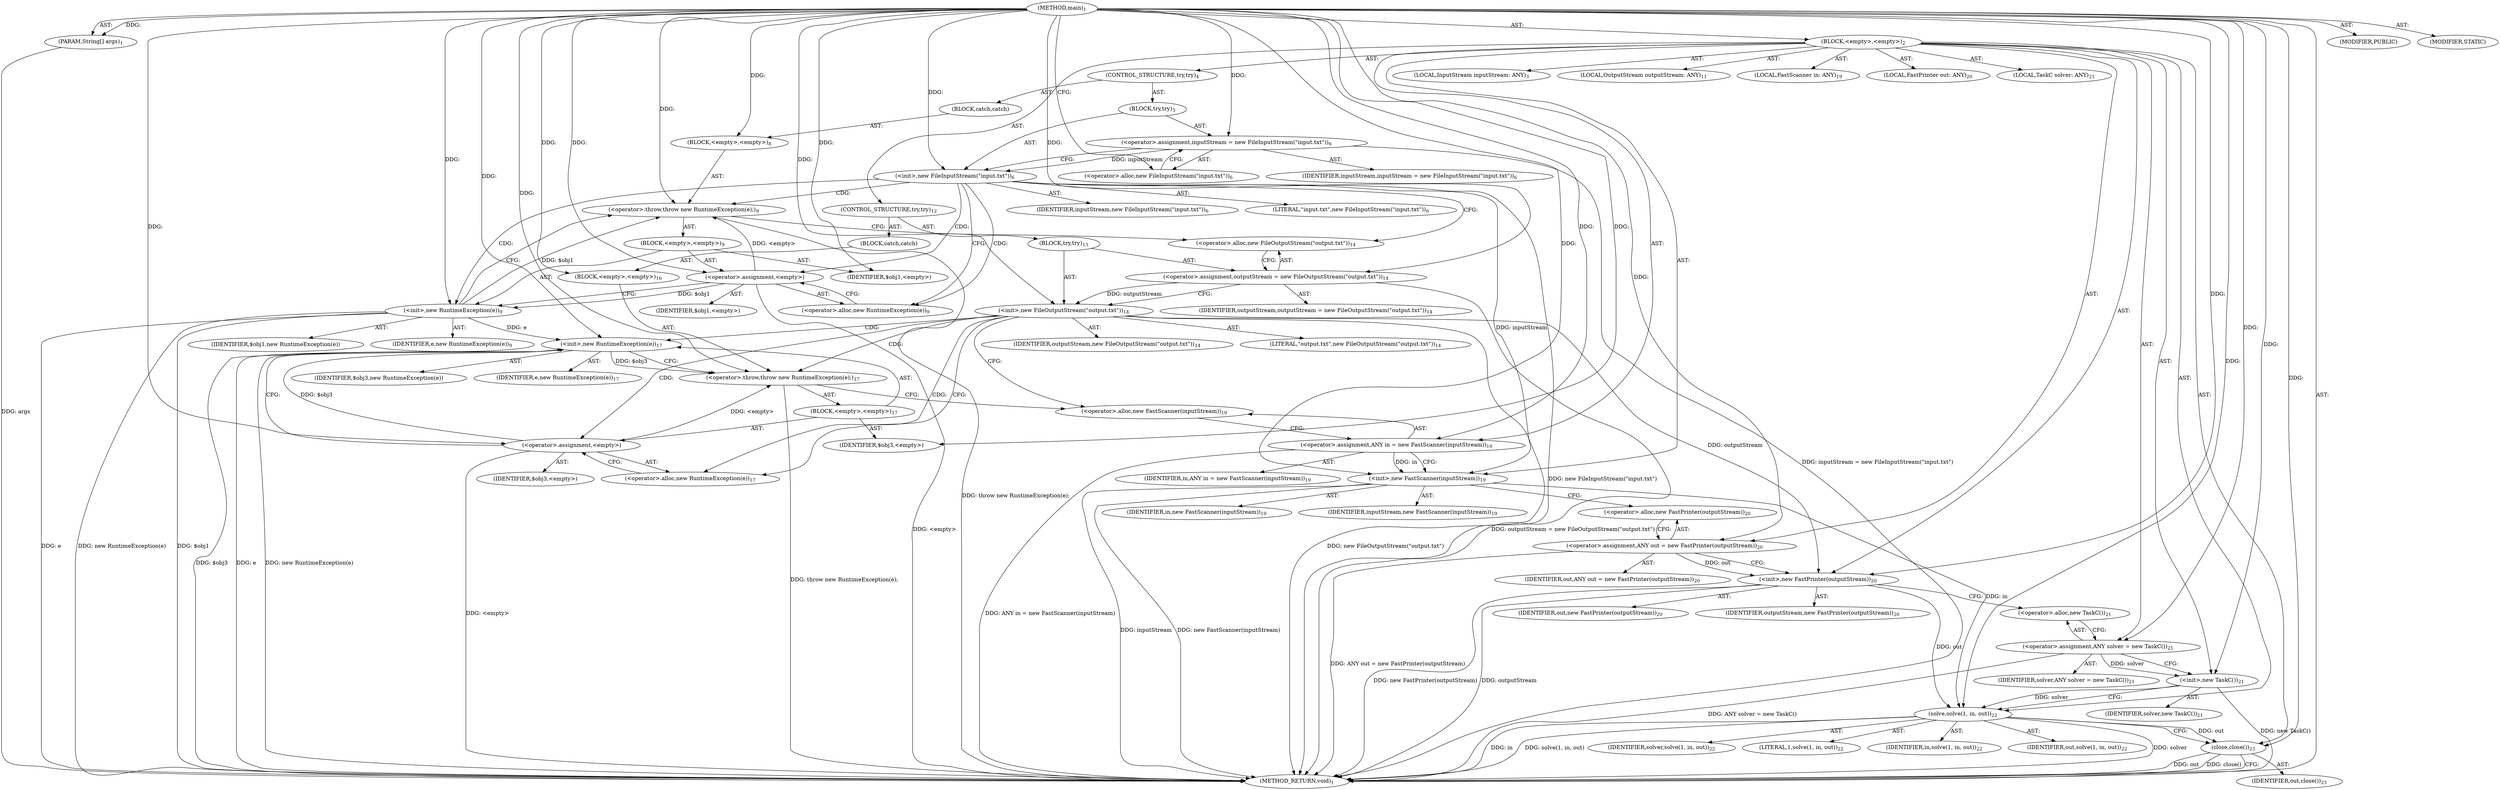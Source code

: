 digraph "main" {  
"27" [label = <(METHOD,main)<SUB>1</SUB>> ]
"28" [label = <(PARAM,String[] args)<SUB>1</SUB>> ]
"29" [label = <(BLOCK,&lt;empty&gt;,&lt;empty&gt;)<SUB>2</SUB>> ]
"4" [label = <(LOCAL,InputStream inputStream: ANY)<SUB>3</SUB>> ]
"30" [label = <(CONTROL_STRUCTURE,try,try)<SUB>4</SUB>> ]
"31" [label = <(BLOCK,try,try)<SUB>5</SUB>> ]
"32" [label = <(&lt;operator&gt;.assignment,inputStream = new FileInputStream(&quot;input.txt&quot;))<SUB>6</SUB>> ]
"33" [label = <(IDENTIFIER,inputStream,inputStream = new FileInputStream(&quot;input.txt&quot;))<SUB>6</SUB>> ]
"34" [label = <(&lt;operator&gt;.alloc,new FileInputStream(&quot;input.txt&quot;))<SUB>6</SUB>> ]
"35" [label = <(&lt;init&gt;,new FileInputStream(&quot;input.txt&quot;))<SUB>6</SUB>> ]
"3" [label = <(IDENTIFIER,inputStream,new FileInputStream(&quot;input.txt&quot;))<SUB>6</SUB>> ]
"36" [label = <(LITERAL,&quot;input.txt&quot;,new FileInputStream(&quot;input.txt&quot;))<SUB>6</SUB>> ]
"37" [label = <(BLOCK,catch,catch)> ]
"38" [label = <(BLOCK,&lt;empty&gt;,&lt;empty&gt;)<SUB>8</SUB>> ]
"39" [label = <(&lt;operator&gt;.throw,throw new RuntimeException(e);)<SUB>9</SUB>> ]
"40" [label = <(BLOCK,&lt;empty&gt;,&lt;empty&gt;)<SUB>9</SUB>> ]
"41" [label = <(&lt;operator&gt;.assignment,&lt;empty&gt;)> ]
"42" [label = <(IDENTIFIER,$obj1,&lt;empty&gt;)> ]
"43" [label = <(&lt;operator&gt;.alloc,new RuntimeException(e))<SUB>9</SUB>> ]
"44" [label = <(&lt;init&gt;,new RuntimeException(e))<SUB>9</SUB>> ]
"45" [label = <(IDENTIFIER,$obj1,new RuntimeException(e))> ]
"46" [label = <(IDENTIFIER,e,new RuntimeException(e))<SUB>9</SUB>> ]
"47" [label = <(IDENTIFIER,$obj1,&lt;empty&gt;)> ]
"6" [label = <(LOCAL,OutputStream outputStream: ANY)<SUB>11</SUB>> ]
"48" [label = <(CONTROL_STRUCTURE,try,try)<SUB>12</SUB>> ]
"49" [label = <(BLOCK,try,try)<SUB>13</SUB>> ]
"50" [label = <(&lt;operator&gt;.assignment,outputStream = new FileOutputStream(&quot;output.txt&quot;))<SUB>14</SUB>> ]
"51" [label = <(IDENTIFIER,outputStream,outputStream = new FileOutputStream(&quot;output.txt&quot;))<SUB>14</SUB>> ]
"52" [label = <(&lt;operator&gt;.alloc,new FileOutputStream(&quot;output.txt&quot;))<SUB>14</SUB>> ]
"53" [label = <(&lt;init&gt;,new FileOutputStream(&quot;output.txt&quot;))<SUB>14</SUB>> ]
"5" [label = <(IDENTIFIER,outputStream,new FileOutputStream(&quot;output.txt&quot;))<SUB>14</SUB>> ]
"54" [label = <(LITERAL,&quot;output.txt&quot;,new FileOutputStream(&quot;output.txt&quot;))<SUB>14</SUB>> ]
"55" [label = <(BLOCK,catch,catch)> ]
"56" [label = <(BLOCK,&lt;empty&gt;,&lt;empty&gt;)<SUB>16</SUB>> ]
"57" [label = <(&lt;operator&gt;.throw,throw new RuntimeException(e);)<SUB>17</SUB>> ]
"58" [label = <(BLOCK,&lt;empty&gt;,&lt;empty&gt;)<SUB>17</SUB>> ]
"59" [label = <(&lt;operator&gt;.assignment,&lt;empty&gt;)> ]
"60" [label = <(IDENTIFIER,$obj3,&lt;empty&gt;)> ]
"61" [label = <(&lt;operator&gt;.alloc,new RuntimeException(e))<SUB>17</SUB>> ]
"62" [label = <(&lt;init&gt;,new RuntimeException(e))<SUB>17</SUB>> ]
"63" [label = <(IDENTIFIER,$obj3,new RuntimeException(e))> ]
"64" [label = <(IDENTIFIER,e,new RuntimeException(e))<SUB>17</SUB>> ]
"65" [label = <(IDENTIFIER,$obj3,&lt;empty&gt;)> ]
"8" [label = <(LOCAL,FastScanner in: ANY)<SUB>19</SUB>> ]
"66" [label = <(&lt;operator&gt;.assignment,ANY in = new FastScanner(inputStream))<SUB>19</SUB>> ]
"67" [label = <(IDENTIFIER,in,ANY in = new FastScanner(inputStream))<SUB>19</SUB>> ]
"68" [label = <(&lt;operator&gt;.alloc,new FastScanner(inputStream))<SUB>19</SUB>> ]
"69" [label = <(&lt;init&gt;,new FastScanner(inputStream))<SUB>19</SUB>> ]
"7" [label = <(IDENTIFIER,in,new FastScanner(inputStream))<SUB>19</SUB>> ]
"70" [label = <(IDENTIFIER,inputStream,new FastScanner(inputStream))<SUB>19</SUB>> ]
"10" [label = <(LOCAL,FastPrinter out: ANY)<SUB>20</SUB>> ]
"71" [label = <(&lt;operator&gt;.assignment,ANY out = new FastPrinter(outputStream))<SUB>20</SUB>> ]
"72" [label = <(IDENTIFIER,out,ANY out = new FastPrinter(outputStream))<SUB>20</SUB>> ]
"73" [label = <(&lt;operator&gt;.alloc,new FastPrinter(outputStream))<SUB>20</SUB>> ]
"74" [label = <(&lt;init&gt;,new FastPrinter(outputStream))<SUB>20</SUB>> ]
"9" [label = <(IDENTIFIER,out,new FastPrinter(outputStream))<SUB>20</SUB>> ]
"75" [label = <(IDENTIFIER,outputStream,new FastPrinter(outputStream))<SUB>20</SUB>> ]
"12" [label = <(LOCAL,TaskC solver: ANY)<SUB>21</SUB>> ]
"76" [label = <(&lt;operator&gt;.assignment,ANY solver = new TaskC())<SUB>21</SUB>> ]
"77" [label = <(IDENTIFIER,solver,ANY solver = new TaskC())<SUB>21</SUB>> ]
"78" [label = <(&lt;operator&gt;.alloc,new TaskC())<SUB>21</SUB>> ]
"79" [label = <(&lt;init&gt;,new TaskC())<SUB>21</SUB>> ]
"11" [label = <(IDENTIFIER,solver,new TaskC())<SUB>21</SUB>> ]
"80" [label = <(solve,solve(1, in, out))<SUB>22</SUB>> ]
"81" [label = <(IDENTIFIER,solver,solve(1, in, out))<SUB>22</SUB>> ]
"82" [label = <(LITERAL,1,solve(1, in, out))<SUB>22</SUB>> ]
"83" [label = <(IDENTIFIER,in,solve(1, in, out))<SUB>22</SUB>> ]
"84" [label = <(IDENTIFIER,out,solve(1, in, out))<SUB>22</SUB>> ]
"85" [label = <(close,close())<SUB>23</SUB>> ]
"86" [label = <(IDENTIFIER,out,close())<SUB>23</SUB>> ]
"87" [label = <(MODIFIER,PUBLIC)> ]
"88" [label = <(MODIFIER,STATIC)> ]
"89" [label = <(METHOD_RETURN,void)<SUB>1</SUB>> ]
  "27" -> "28"  [ label = "AST: "] 
  "27" -> "29"  [ label = "AST: "] 
  "27" -> "87"  [ label = "AST: "] 
  "27" -> "88"  [ label = "AST: "] 
  "27" -> "89"  [ label = "AST: "] 
  "29" -> "4"  [ label = "AST: "] 
  "29" -> "30"  [ label = "AST: "] 
  "29" -> "6"  [ label = "AST: "] 
  "29" -> "48"  [ label = "AST: "] 
  "29" -> "8"  [ label = "AST: "] 
  "29" -> "66"  [ label = "AST: "] 
  "29" -> "69"  [ label = "AST: "] 
  "29" -> "10"  [ label = "AST: "] 
  "29" -> "71"  [ label = "AST: "] 
  "29" -> "74"  [ label = "AST: "] 
  "29" -> "12"  [ label = "AST: "] 
  "29" -> "76"  [ label = "AST: "] 
  "29" -> "79"  [ label = "AST: "] 
  "29" -> "80"  [ label = "AST: "] 
  "29" -> "85"  [ label = "AST: "] 
  "30" -> "31"  [ label = "AST: "] 
  "30" -> "37"  [ label = "AST: "] 
  "31" -> "32"  [ label = "AST: "] 
  "31" -> "35"  [ label = "AST: "] 
  "32" -> "33"  [ label = "AST: "] 
  "32" -> "34"  [ label = "AST: "] 
  "35" -> "3"  [ label = "AST: "] 
  "35" -> "36"  [ label = "AST: "] 
  "37" -> "38"  [ label = "AST: "] 
  "38" -> "39"  [ label = "AST: "] 
  "39" -> "40"  [ label = "AST: "] 
  "40" -> "41"  [ label = "AST: "] 
  "40" -> "44"  [ label = "AST: "] 
  "40" -> "47"  [ label = "AST: "] 
  "41" -> "42"  [ label = "AST: "] 
  "41" -> "43"  [ label = "AST: "] 
  "44" -> "45"  [ label = "AST: "] 
  "44" -> "46"  [ label = "AST: "] 
  "48" -> "49"  [ label = "AST: "] 
  "48" -> "55"  [ label = "AST: "] 
  "49" -> "50"  [ label = "AST: "] 
  "49" -> "53"  [ label = "AST: "] 
  "50" -> "51"  [ label = "AST: "] 
  "50" -> "52"  [ label = "AST: "] 
  "53" -> "5"  [ label = "AST: "] 
  "53" -> "54"  [ label = "AST: "] 
  "55" -> "56"  [ label = "AST: "] 
  "56" -> "57"  [ label = "AST: "] 
  "57" -> "58"  [ label = "AST: "] 
  "58" -> "59"  [ label = "AST: "] 
  "58" -> "62"  [ label = "AST: "] 
  "58" -> "65"  [ label = "AST: "] 
  "59" -> "60"  [ label = "AST: "] 
  "59" -> "61"  [ label = "AST: "] 
  "62" -> "63"  [ label = "AST: "] 
  "62" -> "64"  [ label = "AST: "] 
  "66" -> "67"  [ label = "AST: "] 
  "66" -> "68"  [ label = "AST: "] 
  "69" -> "7"  [ label = "AST: "] 
  "69" -> "70"  [ label = "AST: "] 
  "71" -> "72"  [ label = "AST: "] 
  "71" -> "73"  [ label = "AST: "] 
  "74" -> "9"  [ label = "AST: "] 
  "74" -> "75"  [ label = "AST: "] 
  "76" -> "77"  [ label = "AST: "] 
  "76" -> "78"  [ label = "AST: "] 
  "79" -> "11"  [ label = "AST: "] 
  "80" -> "81"  [ label = "AST: "] 
  "80" -> "82"  [ label = "AST: "] 
  "80" -> "83"  [ label = "AST: "] 
  "80" -> "84"  [ label = "AST: "] 
  "85" -> "86"  [ label = "AST: "] 
  "66" -> "69"  [ label = "CFG: "] 
  "69" -> "73"  [ label = "CFG: "] 
  "71" -> "74"  [ label = "CFG: "] 
  "74" -> "78"  [ label = "CFG: "] 
  "76" -> "79"  [ label = "CFG: "] 
  "79" -> "80"  [ label = "CFG: "] 
  "80" -> "85"  [ label = "CFG: "] 
  "85" -> "89"  [ label = "CFG: "] 
  "68" -> "66"  [ label = "CFG: "] 
  "73" -> "71"  [ label = "CFG: "] 
  "78" -> "76"  [ label = "CFG: "] 
  "32" -> "35"  [ label = "CFG: "] 
  "35" -> "43"  [ label = "CFG: "] 
  "35" -> "52"  [ label = "CFG: "] 
  "50" -> "53"  [ label = "CFG: "] 
  "53" -> "61"  [ label = "CFG: "] 
  "53" -> "68"  [ label = "CFG: "] 
  "34" -> "32"  [ label = "CFG: "] 
  "39" -> "52"  [ label = "CFG: "] 
  "52" -> "50"  [ label = "CFG: "] 
  "57" -> "68"  [ label = "CFG: "] 
  "41" -> "44"  [ label = "CFG: "] 
  "44" -> "39"  [ label = "CFG: "] 
  "59" -> "62"  [ label = "CFG: "] 
  "62" -> "57"  [ label = "CFG: "] 
  "43" -> "41"  [ label = "CFG: "] 
  "61" -> "59"  [ label = "CFG: "] 
  "27" -> "34"  [ label = "CFG: "] 
  "28" -> "89"  [ label = "DDG: args"] 
  "32" -> "89"  [ label = "DDG: inputStream = new FileInputStream(&quot;input.txt&quot;)"] 
  "35" -> "89"  [ label = "DDG: new FileInputStream(&quot;input.txt&quot;)"] 
  "41" -> "89"  [ label = "DDG: &lt;empty&gt;"] 
  "44" -> "89"  [ label = "DDG: $obj1"] 
  "44" -> "89"  [ label = "DDG: e"] 
  "44" -> "89"  [ label = "DDG: new RuntimeException(e)"] 
  "39" -> "89"  [ label = "DDG: throw new RuntimeException(e);"] 
  "50" -> "89"  [ label = "DDG: outputStream = new FileOutputStream(&quot;output.txt&quot;)"] 
  "53" -> "89"  [ label = "DDG: new FileOutputStream(&quot;output.txt&quot;)"] 
  "59" -> "89"  [ label = "DDG: &lt;empty&gt;"] 
  "62" -> "89"  [ label = "DDG: $obj3"] 
  "62" -> "89"  [ label = "DDG: e"] 
  "62" -> "89"  [ label = "DDG: new RuntimeException(e)"] 
  "57" -> "89"  [ label = "DDG: throw new RuntimeException(e);"] 
  "66" -> "89"  [ label = "DDG: ANY in = new FastScanner(inputStream)"] 
  "69" -> "89"  [ label = "DDG: inputStream"] 
  "69" -> "89"  [ label = "DDG: new FastScanner(inputStream)"] 
  "71" -> "89"  [ label = "DDG: ANY out = new FastPrinter(outputStream)"] 
  "74" -> "89"  [ label = "DDG: outputStream"] 
  "74" -> "89"  [ label = "DDG: new FastPrinter(outputStream)"] 
  "76" -> "89"  [ label = "DDG: ANY solver = new TaskC()"] 
  "79" -> "89"  [ label = "DDG: new TaskC()"] 
  "80" -> "89"  [ label = "DDG: solver"] 
  "80" -> "89"  [ label = "DDG: in"] 
  "80" -> "89"  [ label = "DDG: solve(1, in, out)"] 
  "85" -> "89"  [ label = "DDG: out"] 
  "85" -> "89"  [ label = "DDG: close()"] 
  "27" -> "28"  [ label = "DDG: "] 
  "27" -> "66"  [ label = "DDG: "] 
  "27" -> "71"  [ label = "DDG: "] 
  "27" -> "76"  [ label = "DDG: "] 
  "66" -> "69"  [ label = "DDG: in"] 
  "27" -> "69"  [ label = "DDG: "] 
  "35" -> "69"  [ label = "DDG: inputStream"] 
  "71" -> "74"  [ label = "DDG: out"] 
  "27" -> "74"  [ label = "DDG: "] 
  "53" -> "74"  [ label = "DDG: outputStream"] 
  "76" -> "79"  [ label = "DDG: solver"] 
  "27" -> "79"  [ label = "DDG: "] 
  "79" -> "80"  [ label = "DDG: solver"] 
  "27" -> "80"  [ label = "DDG: "] 
  "69" -> "80"  [ label = "DDG: in"] 
  "74" -> "80"  [ label = "DDG: out"] 
  "80" -> "85"  [ label = "DDG: out"] 
  "27" -> "85"  [ label = "DDG: "] 
  "27" -> "32"  [ label = "DDG: "] 
  "27" -> "38"  [ label = "DDG: "] 
  "27" -> "50"  [ label = "DDG: "] 
  "27" -> "56"  [ label = "DDG: "] 
  "32" -> "35"  [ label = "DDG: inputStream"] 
  "27" -> "35"  [ label = "DDG: "] 
  "50" -> "53"  [ label = "DDG: outputStream"] 
  "27" -> "53"  [ label = "DDG: "] 
  "41" -> "39"  [ label = "DDG: &lt;empty&gt;"] 
  "44" -> "39"  [ label = "DDG: $obj1"] 
  "27" -> "39"  [ label = "DDG: "] 
  "59" -> "57"  [ label = "DDG: &lt;empty&gt;"] 
  "62" -> "57"  [ label = "DDG: $obj3"] 
  "27" -> "57"  [ label = "DDG: "] 
  "27" -> "41"  [ label = "DDG: "] 
  "27" -> "47"  [ label = "DDG: "] 
  "27" -> "59"  [ label = "DDG: "] 
  "27" -> "65"  [ label = "DDG: "] 
  "41" -> "44"  [ label = "DDG: $obj1"] 
  "27" -> "44"  [ label = "DDG: "] 
  "59" -> "62"  [ label = "DDG: $obj3"] 
  "27" -> "62"  [ label = "DDG: "] 
  "44" -> "62"  [ label = "DDG: e"] 
  "35" -> "44"  [ label = "CDG: "] 
  "35" -> "41"  [ label = "CDG: "] 
  "35" -> "39"  [ label = "CDG: "] 
  "35" -> "43"  [ label = "CDG: "] 
  "53" -> "61"  [ label = "CDG: "] 
  "53" -> "59"  [ label = "CDG: "] 
  "53" -> "57"  [ label = "CDG: "] 
  "53" -> "62"  [ label = "CDG: "] 
}
